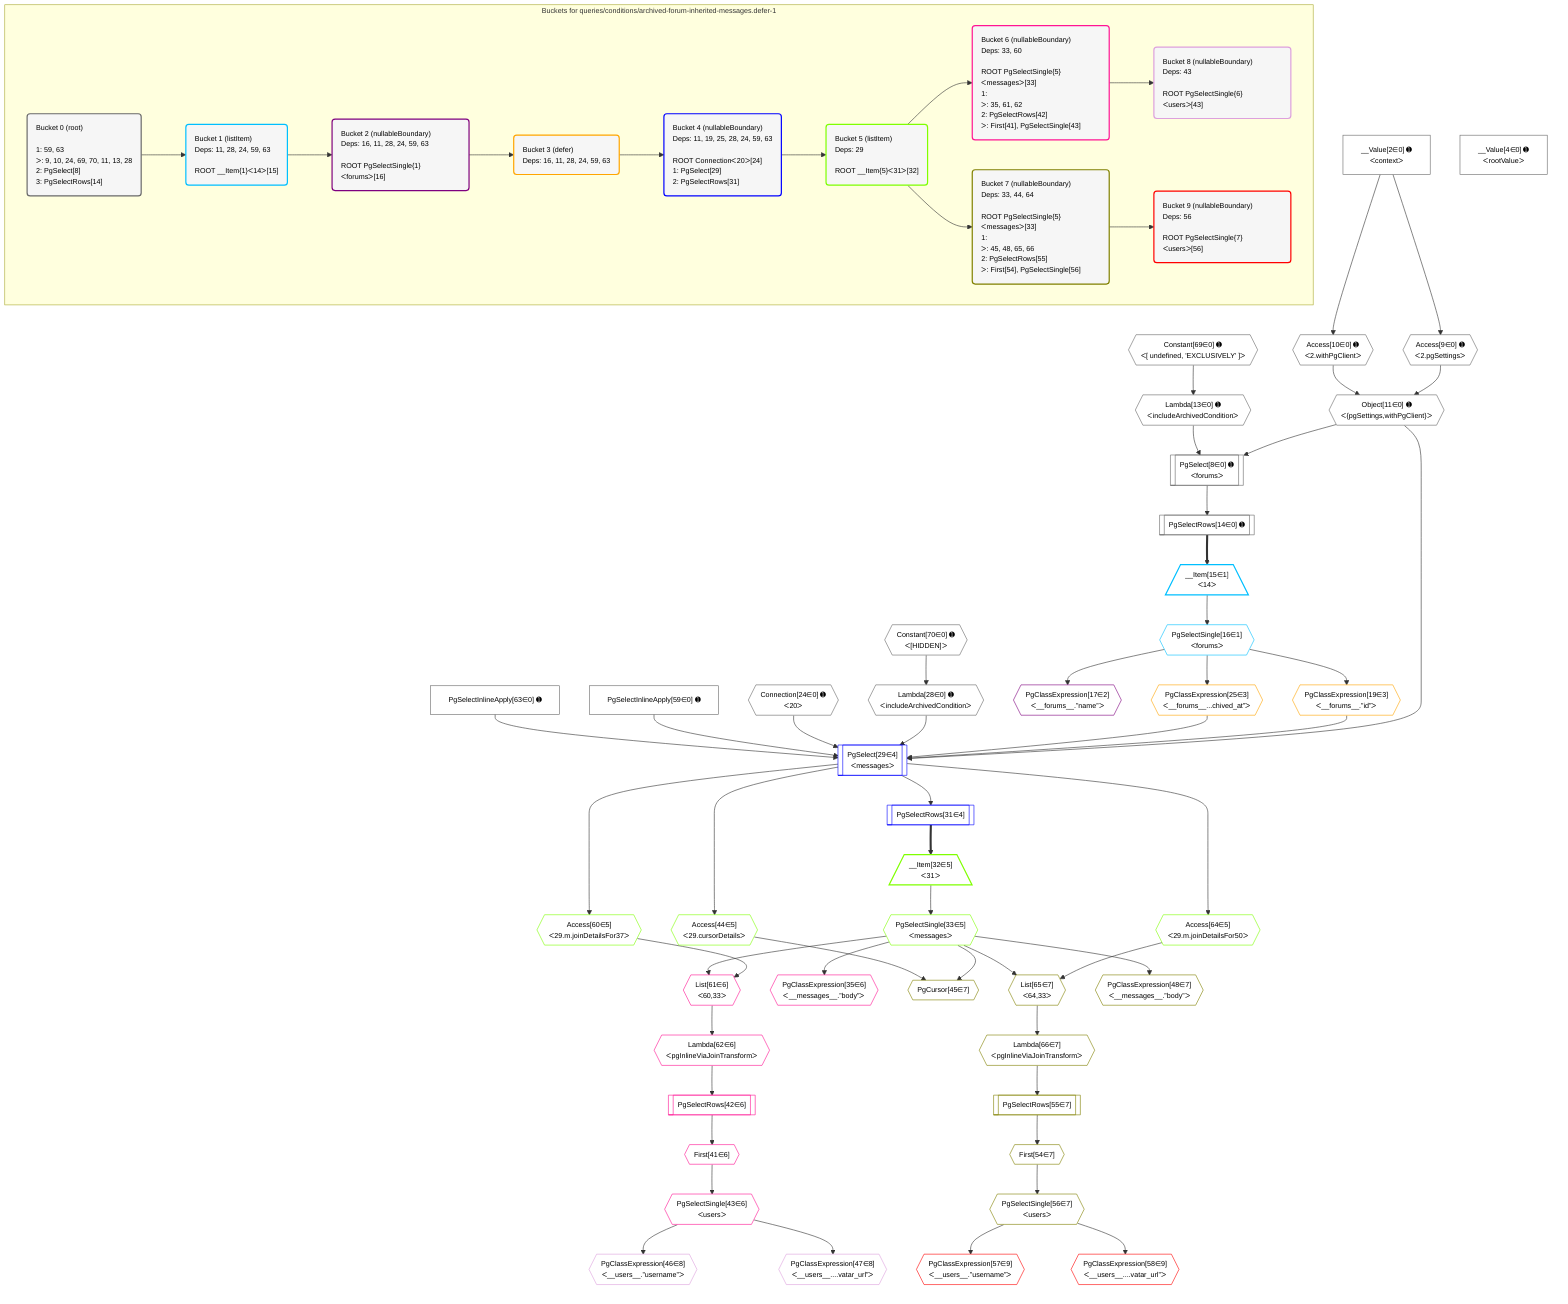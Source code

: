%%{init: {'themeVariables': { 'fontSize': '12px'}}}%%
graph TD
    classDef path fill:#eee,stroke:#000,color:#000
    classDef plan fill:#fff,stroke-width:1px,color:#000
    classDef itemplan fill:#fff,stroke-width:2px,color:#000
    classDef unbatchedplan fill:#dff,stroke-width:1px,color:#000
    classDef sideeffectplan fill:#fcc,stroke-width:2px,color:#000
    classDef bucket fill:#f6f6f6,color:#000,stroke-width:2px,text-align:left

    subgraph "Buckets for queries/conditions/archived-forum-inherited-messages.defer-1"
    Bucket0("Bucket 0 (root)<br /><br />1: 59, 63<br />ᐳ: 9, 10, 24, 69, 70, 11, 13, 28<br />2: PgSelect[8]<br />3: PgSelectRows[14]"):::bucket
    Bucket1("Bucket 1 (listItem)<br />Deps: 11, 28, 24, 59, 63<br /><br />ROOT __Item{1}ᐸ14ᐳ[15]"):::bucket
    Bucket2("Bucket 2 (nullableBoundary)<br />Deps: 16, 11, 28, 24, 59, 63<br /><br />ROOT PgSelectSingle{1}ᐸforumsᐳ[16]"):::bucket
    Bucket3("Bucket 3 (defer)<br />Deps: 16, 11, 28, 24, 59, 63"):::bucket
    Bucket4("Bucket 4 (nullableBoundary)<br />Deps: 11, 19, 25, 28, 24, 59, 63<br /><br />ROOT Connectionᐸ20ᐳ[24]<br />1: PgSelect[29]<br />2: PgSelectRows[31]"):::bucket
    Bucket5("Bucket 5 (listItem)<br />Deps: 29<br /><br />ROOT __Item{5}ᐸ31ᐳ[32]"):::bucket
    Bucket6("Bucket 6 (nullableBoundary)<br />Deps: 33, 60<br /><br />ROOT PgSelectSingle{5}ᐸmessagesᐳ[33]<br />1: <br />ᐳ: 35, 61, 62<br />2: PgSelectRows[42]<br />ᐳ: First[41], PgSelectSingle[43]"):::bucket
    Bucket7("Bucket 7 (nullableBoundary)<br />Deps: 33, 44, 64<br /><br />ROOT PgSelectSingle{5}ᐸmessagesᐳ[33]<br />1: <br />ᐳ: 45, 48, 65, 66<br />2: PgSelectRows[55]<br />ᐳ: First[54], PgSelectSingle[56]"):::bucket
    Bucket8("Bucket 8 (nullableBoundary)<br />Deps: 43<br /><br />ROOT PgSelectSingle{6}ᐸusersᐳ[43]"):::bucket
    Bucket9("Bucket 9 (nullableBoundary)<br />Deps: 56<br /><br />ROOT PgSelectSingle{7}ᐸusersᐳ[56]"):::bucket
    end
    Bucket0 --> Bucket1
    Bucket1 --> Bucket2
    Bucket2 --> Bucket3
    Bucket3 --> Bucket4
    Bucket4 --> Bucket5
    Bucket5 --> Bucket6 & Bucket7
    Bucket6 --> Bucket8
    Bucket7 --> Bucket9

    %% plan dependencies
    PgSelect8[["PgSelect[8∈0] ➊<br />ᐸforumsᐳ"]]:::plan
    Object11{{"Object[11∈0] ➊<br />ᐸ{pgSettings,withPgClient}ᐳ"}}:::plan
    Lambda13{{"Lambda[13∈0] ➊<br />ᐸincludeArchivedConditionᐳ"}}:::plan
    Object11 & Lambda13 --> PgSelect8
    Access9{{"Access[9∈0] ➊<br />ᐸ2.pgSettingsᐳ"}}:::plan
    Access10{{"Access[10∈0] ➊<br />ᐸ2.withPgClientᐳ"}}:::plan
    Access9 & Access10 --> Object11
    __Value2["__Value[2∈0] ➊<br />ᐸcontextᐳ"]:::plan
    __Value2 --> Access9
    __Value2 --> Access10
    Constant69{{"Constant[69∈0] ➊<br />ᐸ[ undefined, 'EXCLUSIVELY' ]ᐳ"}}:::plan
    Constant69 --> Lambda13
    PgSelectRows14[["PgSelectRows[14∈0] ➊"]]:::plan
    PgSelect8 --> PgSelectRows14
    Lambda28{{"Lambda[28∈0] ➊<br />ᐸincludeArchivedConditionᐳ"}}:::plan
    Constant70{{"Constant[70∈0] ➊<br />ᐸ[HIDDEN]ᐳ"}}:::plan
    Constant70 --> Lambda28
    __Value4["__Value[4∈0] ➊<br />ᐸrootValueᐳ"]:::plan
    Connection24{{"Connection[24∈0] ➊<br />ᐸ20ᐳ"}}:::plan
    PgSelectInlineApply59["PgSelectInlineApply[59∈0] ➊"]:::plan
    PgSelectInlineApply63["PgSelectInlineApply[63∈0] ➊"]:::plan
    __Item15[/"__Item[15∈1]<br />ᐸ14ᐳ"\]:::itemplan
    PgSelectRows14 ==> __Item15
    PgSelectSingle16{{"PgSelectSingle[16∈1]<br />ᐸforumsᐳ"}}:::plan
    __Item15 --> PgSelectSingle16
    PgClassExpression17{{"PgClassExpression[17∈2]<br />ᐸ__forums__.”name”ᐳ"}}:::plan
    PgSelectSingle16 --> PgClassExpression17
    PgClassExpression19{{"PgClassExpression[19∈3]<br />ᐸ__forums__.”id”ᐳ"}}:::plan
    PgSelectSingle16 --> PgClassExpression19
    PgClassExpression25{{"PgClassExpression[25∈3]<br />ᐸ__forums__...chived_at”ᐳ"}}:::plan
    PgSelectSingle16 --> PgClassExpression25
    PgSelect29[["PgSelect[29∈4]<br />ᐸmessagesᐳ"]]:::plan
    Object11 & PgClassExpression19 & PgClassExpression25 & Lambda28 & Connection24 & PgSelectInlineApply59 & PgSelectInlineApply63 --> PgSelect29
    PgSelectRows31[["PgSelectRows[31∈4]"]]:::plan
    PgSelect29 --> PgSelectRows31
    __Item32[/"__Item[32∈5]<br />ᐸ31ᐳ"\]:::itemplan
    PgSelectRows31 ==> __Item32
    PgSelectSingle33{{"PgSelectSingle[33∈5]<br />ᐸmessagesᐳ"}}:::plan
    __Item32 --> PgSelectSingle33
    Access44{{"Access[44∈5]<br />ᐸ29.cursorDetailsᐳ"}}:::plan
    PgSelect29 --> Access44
    Access60{{"Access[60∈5]<br />ᐸ29.m.joinDetailsFor37ᐳ"}}:::plan
    PgSelect29 --> Access60
    Access64{{"Access[64∈5]<br />ᐸ29.m.joinDetailsFor50ᐳ"}}:::plan
    PgSelect29 --> Access64
    List61{{"List[61∈6]<br />ᐸ60,33ᐳ"}}:::plan
    Access60 & PgSelectSingle33 --> List61
    PgClassExpression35{{"PgClassExpression[35∈6]<br />ᐸ__messages__.”body”ᐳ"}}:::plan
    PgSelectSingle33 --> PgClassExpression35
    First41{{"First[41∈6]"}}:::plan
    PgSelectRows42[["PgSelectRows[42∈6]"]]:::plan
    PgSelectRows42 --> First41
    Lambda62{{"Lambda[62∈6]<br />ᐸpgInlineViaJoinTransformᐳ"}}:::plan
    Lambda62 --> PgSelectRows42
    PgSelectSingle43{{"PgSelectSingle[43∈6]<br />ᐸusersᐳ"}}:::plan
    First41 --> PgSelectSingle43
    List61 --> Lambda62
    PgClassExpression46{{"PgClassExpression[46∈8]<br />ᐸ__users__.”username”ᐳ"}}:::plan
    PgSelectSingle43 --> PgClassExpression46
    PgClassExpression47{{"PgClassExpression[47∈8]<br />ᐸ__users__....vatar_url”ᐳ"}}:::plan
    PgSelectSingle43 --> PgClassExpression47
    PgCursor45{{"PgCursor[45∈7]"}}:::plan
    PgSelectSingle33 & Access44 --> PgCursor45
    List65{{"List[65∈7]<br />ᐸ64,33ᐳ"}}:::plan
    Access64 & PgSelectSingle33 --> List65
    PgClassExpression48{{"PgClassExpression[48∈7]<br />ᐸ__messages__.”body”ᐳ"}}:::plan
    PgSelectSingle33 --> PgClassExpression48
    First54{{"First[54∈7]"}}:::plan
    PgSelectRows55[["PgSelectRows[55∈7]"]]:::plan
    PgSelectRows55 --> First54
    Lambda66{{"Lambda[66∈7]<br />ᐸpgInlineViaJoinTransformᐳ"}}:::plan
    Lambda66 --> PgSelectRows55
    PgSelectSingle56{{"PgSelectSingle[56∈7]<br />ᐸusersᐳ"}}:::plan
    First54 --> PgSelectSingle56
    List65 --> Lambda66
    PgClassExpression57{{"PgClassExpression[57∈9]<br />ᐸ__users__.”username”ᐳ"}}:::plan
    PgSelectSingle56 --> PgClassExpression57
    PgClassExpression58{{"PgClassExpression[58∈9]<br />ᐸ__users__....vatar_url”ᐳ"}}:::plan
    PgSelectSingle56 --> PgClassExpression58

    %% define steps
    classDef bucket0 stroke:#696969
    class Bucket0,__Value2,__Value4,PgSelect8,Access9,Access10,Object11,Lambda13,PgSelectRows14,Connection24,Lambda28,PgSelectInlineApply59,PgSelectInlineApply63,Constant69,Constant70 bucket0
    classDef bucket1 stroke:#00bfff
    class Bucket1,__Item15,PgSelectSingle16 bucket1
    classDef bucket2 stroke:#7f007f
    class Bucket2,PgClassExpression17 bucket2
    classDef bucket3 stroke:#ffa500
    class Bucket3,PgClassExpression19,PgClassExpression25 bucket3
    classDef bucket4 stroke:#0000ff
    class Bucket4,PgSelect29,PgSelectRows31 bucket4
    classDef bucket5 stroke:#7fff00
    class Bucket5,__Item32,PgSelectSingle33,Access44,Access60,Access64 bucket5
    classDef bucket6 stroke:#ff1493
    class Bucket6,PgClassExpression35,First41,PgSelectRows42,PgSelectSingle43,List61,Lambda62 bucket6
    classDef bucket7 stroke:#808000
    class Bucket7,PgCursor45,PgClassExpression48,First54,PgSelectRows55,PgSelectSingle56,List65,Lambda66 bucket7
    classDef bucket8 stroke:#dda0dd
    class Bucket8,PgClassExpression46,PgClassExpression47 bucket8
    classDef bucket9 stroke:#ff0000
    class Bucket9,PgClassExpression57,PgClassExpression58 bucket9